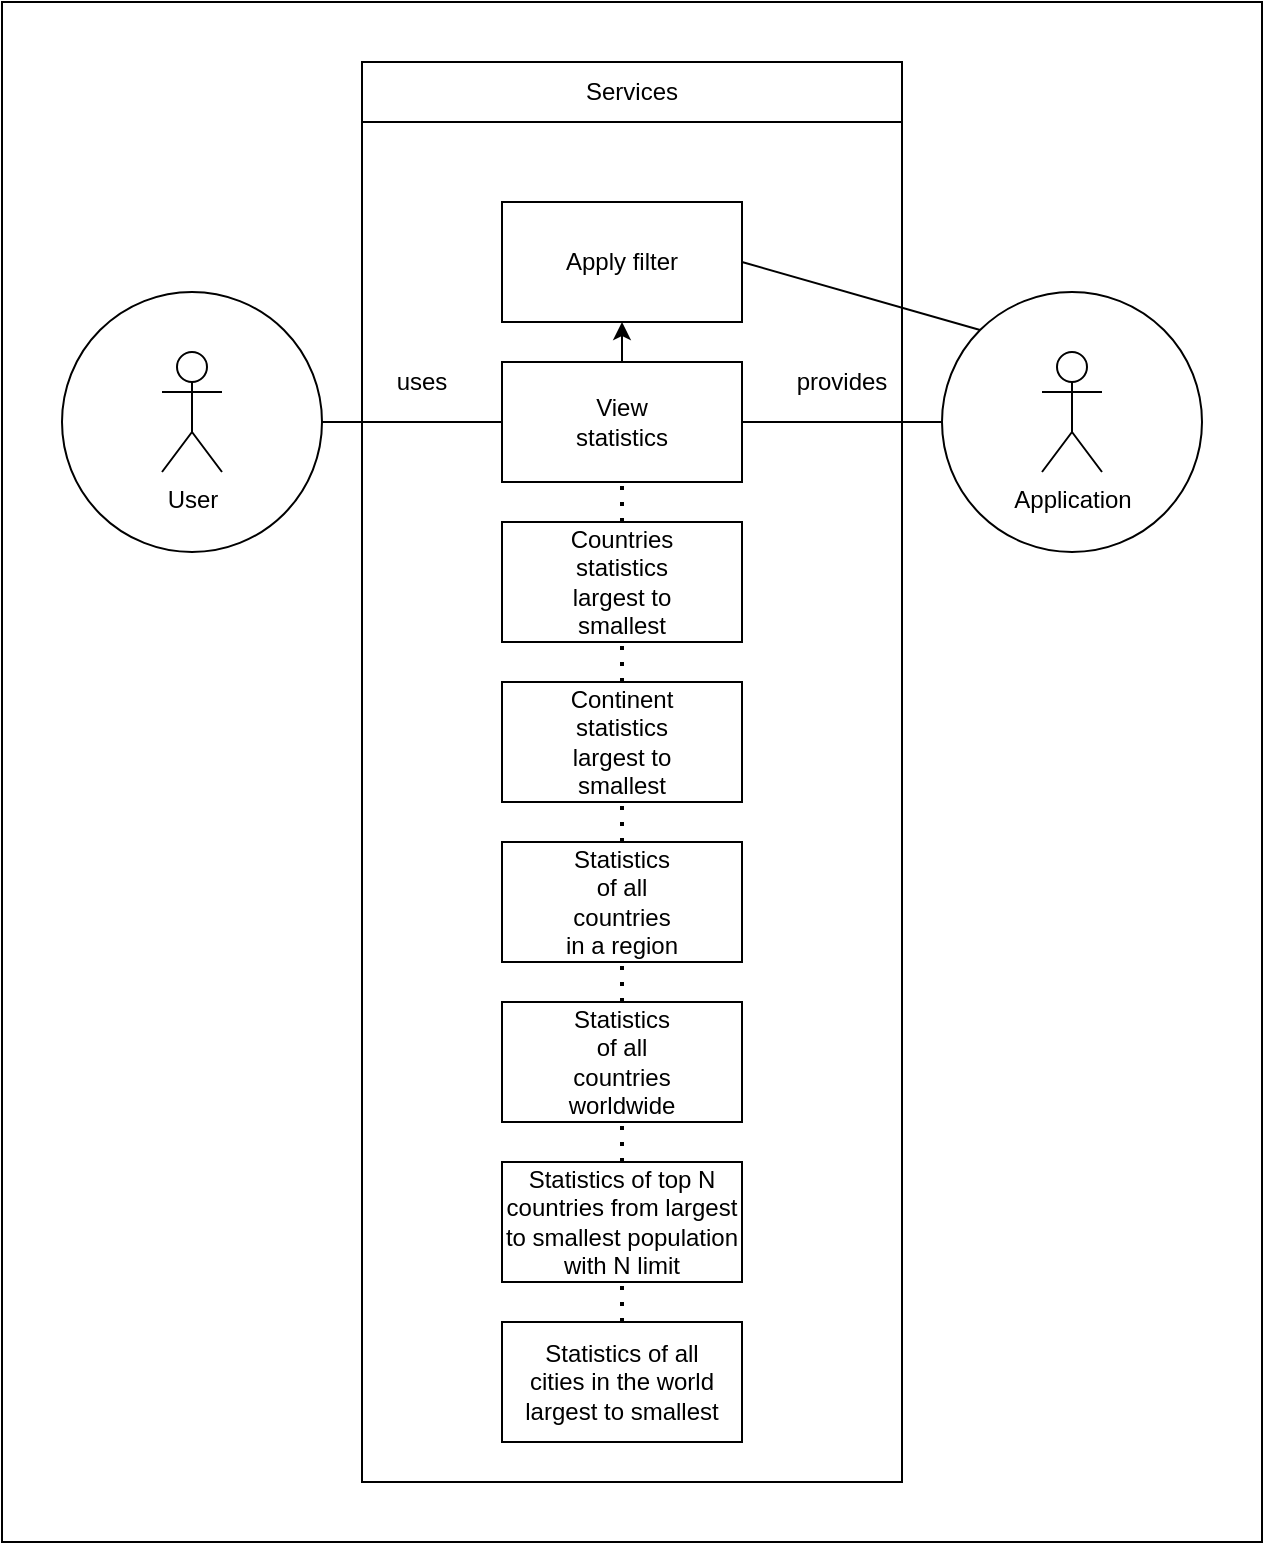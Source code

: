 <mxfile version="17.1.0" type="device"><diagram id="fVMUeWpKRWRIw0TDJmgc" name="Page-1"><mxGraphModel dx="1038" dy="621" grid="1" gridSize="10" guides="1" tooltips="1" connect="1" arrows="1" fold="1" page="1" pageScale="1" pageWidth="850" pageHeight="1100" math="0" shadow="0"><root><mxCell id="0"/><mxCell id="1" parent="0"/><mxCell id="eY96NBYpcnVvKdEnPCRj-19" value="" style="rounded=0;whiteSpace=wrap;html=1;" parent="1" vertex="1"><mxGeometry x="240" y="100" width="630" height="770" as="geometry"/></mxCell><mxCell id="eY96NBYpcnVvKdEnPCRj-7" value="" style="rounded=0;whiteSpace=wrap;html=1;" parent="1" vertex="1"><mxGeometry x="420" y="130" width="270" height="710" as="geometry"/></mxCell><mxCell id="eY96NBYpcnVvKdEnPCRj-1" value="" style="ellipse;whiteSpace=wrap;html=1;aspect=fixed;" parent="1" vertex="1"><mxGeometry x="270" y="245" width="130" height="130" as="geometry"/></mxCell><mxCell id="eY96NBYpcnVvKdEnPCRj-3" value="" style="rounded=0;whiteSpace=wrap;html=1;" parent="1" vertex="1"><mxGeometry x="490" y="280" width="120" height="60" as="geometry"/></mxCell><mxCell id="eY96NBYpcnVvKdEnPCRj-4" value="View statistics" style="text;html=1;strokeColor=none;fillColor=none;align=center;verticalAlign=middle;whiteSpace=wrap;rounded=0;" parent="1" vertex="1"><mxGeometry x="520" y="295" width="60" height="30" as="geometry"/></mxCell><mxCell id="eY96NBYpcnVvKdEnPCRj-6" value="User" style="shape=umlActor;verticalLabelPosition=bottom;verticalAlign=top;html=1;outlineConnect=0;" parent="1" vertex="1"><mxGeometry x="320" y="275" width="30" height="60" as="geometry"/></mxCell><mxCell id="eY96NBYpcnVvKdEnPCRj-8" value="" style="ellipse;whiteSpace=wrap;html=1;aspect=fixed;" parent="1" vertex="1"><mxGeometry x="710" y="245" width="130" height="130" as="geometry"/></mxCell><mxCell id="eY96NBYpcnVvKdEnPCRj-9" value="Application" style="shape=umlActor;verticalLabelPosition=bottom;verticalAlign=top;html=1;outlineConnect=0;" parent="1" vertex="1"><mxGeometry x="760" y="275" width="30" height="60" as="geometry"/></mxCell><mxCell id="eY96NBYpcnVvKdEnPCRj-10" value="" style="endArrow=none;html=1;rounded=0;entryX=1;entryY=0.5;entryDx=0;entryDy=0;exitX=0;exitY=0.5;exitDx=0;exitDy=0;" parent="1" source="eY96NBYpcnVvKdEnPCRj-8" target="eY96NBYpcnVvKdEnPCRj-3" edge="1"><mxGeometry width="50" height="50" relative="1" as="geometry"><mxPoint x="590" y="320" as="sourcePoint"/><mxPoint x="640" y="270" as="targetPoint"/></mxGeometry></mxCell><mxCell id="eY96NBYpcnVvKdEnPCRj-11" value="" style="endArrow=none;html=1;rounded=0;entryX=0;entryY=0.5;entryDx=0;entryDy=0;exitX=1;exitY=0.5;exitDx=0;exitDy=0;" parent="1" source="eY96NBYpcnVvKdEnPCRj-1" target="eY96NBYpcnVvKdEnPCRj-3" edge="1"><mxGeometry width="50" height="50" relative="1" as="geometry"><mxPoint x="470" y="320" as="sourcePoint"/><mxPoint x="520" y="270" as="targetPoint"/></mxGeometry></mxCell><mxCell id="eY96NBYpcnVvKdEnPCRj-12" value="provides&lt;br&gt;" style="text;html=1;strokeColor=none;fillColor=none;align=center;verticalAlign=middle;whiteSpace=wrap;rounded=0;rotation=0;" parent="1" vertex="1"><mxGeometry x="630" y="275" width="60" height="30" as="geometry"/></mxCell><mxCell id="eY96NBYpcnVvKdEnPCRj-14" value="uses" style="text;html=1;strokeColor=none;fillColor=none;align=center;verticalAlign=middle;whiteSpace=wrap;rounded=0;rotation=0;" parent="1" vertex="1"><mxGeometry x="420" y="275" width="60" height="30" as="geometry"/></mxCell><mxCell id="eY96NBYpcnVvKdEnPCRj-15" value="" style="rounded=0;whiteSpace=wrap;html=1;" parent="1" vertex="1"><mxGeometry x="490" y="200" width="120" height="60" as="geometry"/></mxCell><mxCell id="eY96NBYpcnVvKdEnPCRj-16" value="Apply filter" style="text;html=1;strokeColor=none;fillColor=none;align=center;verticalAlign=middle;whiteSpace=wrap;rounded=0;" parent="1" vertex="1"><mxGeometry x="520" y="215" width="60" height="30" as="geometry"/></mxCell><mxCell id="eY96NBYpcnVvKdEnPCRj-17" value="" style="endArrow=none;html=1;rounded=0;entryX=1;entryY=0.5;entryDx=0;entryDy=0;exitX=0;exitY=0;exitDx=0;exitDy=0;" parent="1" source="eY96NBYpcnVvKdEnPCRj-8" target="eY96NBYpcnVvKdEnPCRj-15" edge="1"><mxGeometry width="50" height="50" relative="1" as="geometry"><mxPoint x="720.0" y="320" as="sourcePoint"/><mxPoint x="620" y="320" as="targetPoint"/></mxGeometry></mxCell><mxCell id="eY96NBYpcnVvKdEnPCRj-18" value="" style="endArrow=classic;html=1;rounded=0;entryX=0.5;entryY=1;entryDx=0;entryDy=0;exitX=0.5;exitY=0;exitDx=0;exitDy=0;" parent="1" source="eY96NBYpcnVvKdEnPCRj-3" target="eY96NBYpcnVvKdEnPCRj-15" edge="1"><mxGeometry width="50" height="50" relative="1" as="geometry"><mxPoint x="520" y="350" as="sourcePoint"/><mxPoint x="570" y="300" as="targetPoint"/></mxGeometry></mxCell><mxCell id="xeCky5hPo_38tcV6rZIw-2" value="" style="rounded=0;whiteSpace=wrap;html=1;" vertex="1" parent="1"><mxGeometry x="490" y="360" width="120" height="60" as="geometry"/></mxCell><mxCell id="xeCky5hPo_38tcV6rZIw-3" value="Countries statistics largest to smallest" style="text;html=1;strokeColor=none;fillColor=none;align=center;verticalAlign=middle;whiteSpace=wrap;rounded=0;" vertex="1" parent="1"><mxGeometry x="520" y="375" width="60" height="30" as="geometry"/></mxCell><mxCell id="xeCky5hPo_38tcV6rZIw-4" value="" style="rounded=0;whiteSpace=wrap;html=1;" vertex="1" parent="1"><mxGeometry x="490" y="440" width="120" height="60" as="geometry"/></mxCell><mxCell id="xeCky5hPo_38tcV6rZIw-5" value="Continent statistics largest to smallest" style="text;html=1;strokeColor=none;fillColor=none;align=center;verticalAlign=middle;whiteSpace=wrap;rounded=0;" vertex="1" parent="1"><mxGeometry x="520" y="455" width="60" height="30" as="geometry"/></mxCell><mxCell id="xeCky5hPo_38tcV6rZIw-6" value="" style="rounded=0;whiteSpace=wrap;html=1;" vertex="1" parent="1"><mxGeometry x="490" y="520" width="120" height="60" as="geometry"/></mxCell><mxCell id="xeCky5hPo_38tcV6rZIw-7" value="Statistics of all countries in a region" style="text;html=1;strokeColor=none;fillColor=none;align=center;verticalAlign=middle;whiteSpace=wrap;rounded=0;" vertex="1" parent="1"><mxGeometry x="520" y="535" width="60" height="30" as="geometry"/></mxCell><mxCell id="xeCky5hPo_38tcV6rZIw-8" value="" style="rounded=0;whiteSpace=wrap;html=1;" vertex="1" parent="1"><mxGeometry x="490" y="600" width="120" height="60" as="geometry"/></mxCell><mxCell id="xeCky5hPo_38tcV6rZIw-9" value="Statistics of all countries worldwide" style="text;html=1;strokeColor=none;fillColor=none;align=center;verticalAlign=middle;whiteSpace=wrap;rounded=0;" vertex="1" parent="1"><mxGeometry x="520" y="615" width="60" height="30" as="geometry"/></mxCell><mxCell id="xeCky5hPo_38tcV6rZIw-10" value="" style="endArrow=none;dashed=1;html=1;dashPattern=1 3;strokeWidth=2;rounded=0;entryX=0.5;entryY=1;entryDx=0;entryDy=0;exitX=0.5;exitY=0;exitDx=0;exitDy=0;" edge="1" parent="1" source="xeCky5hPo_38tcV6rZIw-2" target="eY96NBYpcnVvKdEnPCRj-3"><mxGeometry width="50" height="50" relative="1" as="geometry"><mxPoint x="500" y="450" as="sourcePoint"/><mxPoint x="550" y="400" as="targetPoint"/></mxGeometry></mxCell><mxCell id="xeCky5hPo_38tcV6rZIw-11" value="" style="endArrow=none;dashed=1;html=1;dashPattern=1 3;strokeWidth=2;rounded=0;entryX=0.5;entryY=1;entryDx=0;entryDy=0;exitX=0.5;exitY=0;exitDx=0;exitDy=0;" edge="1" parent="1" source="xeCky5hPo_38tcV6rZIw-4" target="xeCky5hPo_38tcV6rZIw-2"><mxGeometry width="50" height="50" relative="1" as="geometry"><mxPoint x="500" y="450" as="sourcePoint"/><mxPoint x="550" y="400" as="targetPoint"/></mxGeometry></mxCell><mxCell id="xeCky5hPo_38tcV6rZIw-12" value="" style="endArrow=none;dashed=1;html=1;dashPattern=1 3;strokeWidth=2;rounded=0;exitX=0.5;exitY=0;exitDx=0;exitDy=0;" edge="1" parent="1" source="xeCky5hPo_38tcV6rZIw-6"><mxGeometry width="50" height="50" relative="1" as="geometry"><mxPoint x="500" y="450" as="sourcePoint"/><mxPoint x="550" y="500" as="targetPoint"/></mxGeometry></mxCell><mxCell id="xeCky5hPo_38tcV6rZIw-13" value="" style="endArrow=none;dashed=1;html=1;dashPattern=1 3;strokeWidth=2;rounded=0;exitX=0.5;exitY=0;exitDx=0;exitDy=0;" edge="1" parent="1" source="xeCky5hPo_38tcV6rZIw-8"><mxGeometry width="50" height="50" relative="1" as="geometry"><mxPoint x="500" y="450" as="sourcePoint"/><mxPoint x="550" y="580" as="targetPoint"/></mxGeometry></mxCell><mxCell id="xeCky5hPo_38tcV6rZIw-14" value="" style="rounded=0;whiteSpace=wrap;html=1;" vertex="1" parent="1"><mxGeometry x="420" y="130" width="270" height="30" as="geometry"/></mxCell><mxCell id="xeCky5hPo_38tcV6rZIw-15" value="Services" style="text;html=1;strokeColor=none;fillColor=none;align=center;verticalAlign=middle;whiteSpace=wrap;rounded=0;" vertex="1" parent="1"><mxGeometry x="525" y="130" width="60" height="30" as="geometry"/></mxCell><mxCell id="xeCky5hPo_38tcV6rZIw-23" value="" style="rounded=0;whiteSpace=wrap;html=1;" vertex="1" parent="1"><mxGeometry x="490" y="680" width="120" height="60" as="geometry"/></mxCell><mxCell id="xeCky5hPo_38tcV6rZIw-24" value="&lt;font style=&quot;font-size: 12px&quot;&gt;Statistics of top N countries from largest to smallest population with N limit&lt;/font&gt;" style="text;html=1;strokeColor=none;fillColor=none;align=center;verticalAlign=middle;whiteSpace=wrap;rounded=0;" vertex="1" parent="1"><mxGeometry x="485" y="695" width="130" height="30" as="geometry"/></mxCell><mxCell id="xeCky5hPo_38tcV6rZIw-25" value="" style="rounded=0;whiteSpace=wrap;html=1;" vertex="1" parent="1"><mxGeometry x="490" y="760" width="120" height="60" as="geometry"/></mxCell><mxCell id="xeCky5hPo_38tcV6rZIw-26" value="Statistics of all cities in the world largest to smallest" style="text;html=1;strokeColor=none;fillColor=none;align=center;verticalAlign=middle;whiteSpace=wrap;rounded=0;" vertex="1" parent="1"><mxGeometry x="500" y="775" width="100" height="30" as="geometry"/></mxCell><mxCell id="xeCky5hPo_38tcV6rZIw-27" value="" style="endArrow=none;dashed=1;html=1;dashPattern=1 3;strokeWidth=2;rounded=0;exitX=0.5;exitY=0;exitDx=0;exitDy=0;" edge="1" parent="1" source="xeCky5hPo_38tcV6rZIw-23"><mxGeometry width="50" height="50" relative="1" as="geometry"><mxPoint x="500" y="610" as="sourcePoint"/><mxPoint x="550" y="660" as="targetPoint"/></mxGeometry></mxCell><mxCell id="xeCky5hPo_38tcV6rZIw-28" value="" style="endArrow=none;dashed=1;html=1;dashPattern=1 3;strokeWidth=2;rounded=0;exitX=0.5;exitY=0;exitDx=0;exitDy=0;" edge="1" parent="1" source="xeCky5hPo_38tcV6rZIw-25"><mxGeometry width="50" height="50" relative="1" as="geometry"><mxPoint x="500" y="610" as="sourcePoint"/><mxPoint x="550" y="740" as="targetPoint"/></mxGeometry></mxCell></root></mxGraphModel></diagram></mxfile>